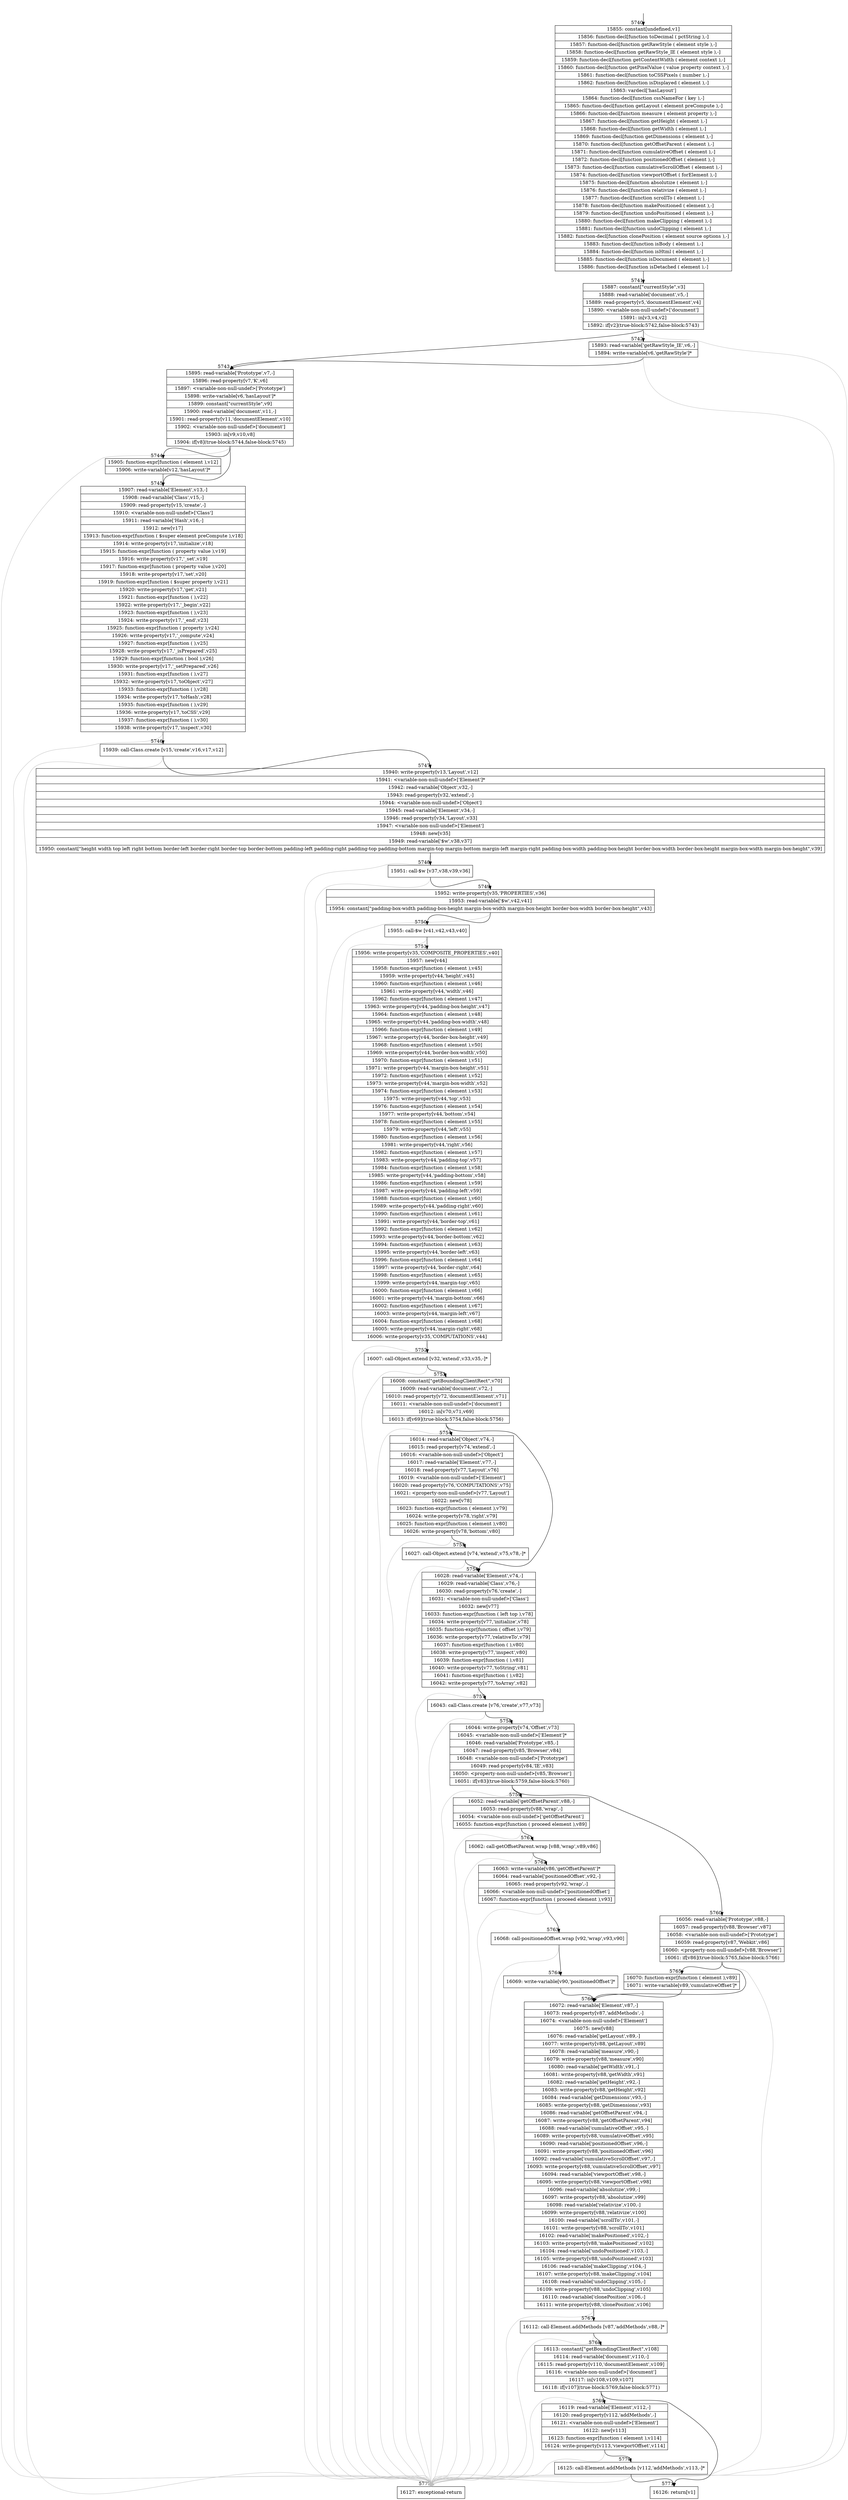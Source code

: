 digraph {
rankdir="TD"
BB_entry369[shape=none,label=""];
BB_entry369 -> BB5740 [tailport=s, headport=n, headlabel="    5740"]
BB5740 [shape=record label="{15855: constant[undefined,v1]|15856: function-decl[function toDecimal ( pctString ),-]|15857: function-decl[function getRawStyle ( element style ),-]|15858: function-decl[function getRawStyle_IE ( element style ),-]|15859: function-decl[function getContentWidth ( element context ),-]|15860: function-decl[function getPixelValue ( value property context ),-]|15861: function-decl[function toCSSPixels ( number ),-]|15862: function-decl[function isDisplayed ( element ),-]|15863: vardecl['hasLayout']|15864: function-decl[function cssNameFor ( key ),-]|15865: function-decl[function getLayout ( element preCompute ),-]|15866: function-decl[function measure ( element property ),-]|15867: function-decl[function getHeight ( element ),-]|15868: function-decl[function getWidth ( element ),-]|15869: function-decl[function getDimensions ( element ),-]|15870: function-decl[function getOffsetParent ( element ),-]|15871: function-decl[function cumulativeOffset ( element ),-]|15872: function-decl[function positionedOffset ( element ),-]|15873: function-decl[function cumulativeScrollOffset ( element ),-]|15874: function-decl[function viewportOffset ( forElement ),-]|15875: function-decl[function absolutize ( element ),-]|15876: function-decl[function relativize ( element ),-]|15877: function-decl[function scrollTo ( element ),-]|15878: function-decl[function makePositioned ( element ),-]|15879: function-decl[function undoPositioned ( element ),-]|15880: function-decl[function makeClipping ( element ),-]|15881: function-decl[function undoClipping ( element ),-]|15882: function-decl[function clonePosition ( element source options ),-]|15883: function-decl[function isBody ( element ),-]|15884: function-decl[function isHtml ( element ),-]|15885: function-decl[function isDocument ( element ),-]|15886: function-decl[function isDetached ( element ),-]}" ] 
BB5740 -> BB5741 [tailport=s, headport=n, headlabel="      5741"]
BB5741 [shape=record label="{15887: constant[\"currentStyle\",v3]|15888: read-variable['document',v5,-]|15889: read-property[v5,'documentElement',v4]|15890: \<variable-non-null-undef\>['document']|15891: in[v3,v4,v2]|15892: if[v2](true-block:5742,false-block:5743)}" ] 
BB5741 -> BB5742 [tailport=s, headport=n, headlabel="      5742"]
BB5741 -> BB5743 [tailport=s, headport=n, headlabel="      5743"]
BB5741 -> BB5772 [tailport=s, headport=n, color=gray, headlabel="      5772"]
BB5742 [shape=record label="{15893: read-variable['getRawStyle_IE',v6,-]|15894: write-variable[v6,'getRawStyle']*}" ] 
BB5742 -> BB5743 [tailport=s, headport=n]
BB5742 -> BB5772 [tailport=s, headport=n, color=gray]
BB5743 [shape=record label="{15895: read-variable['Prototype',v7,-]|15896: read-property[v7,'K',v6]|15897: \<variable-non-null-undef\>['Prototype']|15898: write-variable[v6,'hasLayout']*|15899: constant[\"currentStyle\",v9]|15900: read-variable['document',v11,-]|15901: read-property[v11,'documentElement',v10]|15902: \<variable-non-null-undef\>['document']|15903: in[v9,v10,v8]|15904: if[v8](true-block:5744,false-block:5745)}" ] 
BB5743 -> BB5744 [tailport=s, headport=n, headlabel="      5744"]
BB5743 -> BB5745 [tailport=s, headport=n, headlabel="      5745"]
BB5743 -> BB5772 [tailport=s, headport=n, color=gray]
BB5744 [shape=record label="{15905: function-expr[function ( element ),v12]|15906: write-variable[v12,'hasLayout']*}" ] 
BB5744 -> BB5745 [tailport=s, headport=n]
BB5745 [shape=record label="{15907: read-variable['Element',v13,-]|15908: read-variable['Class',v15,-]|15909: read-property[v15,'create',-]|15910: \<variable-non-null-undef\>['Class']|15911: read-variable['Hash',v16,-]|15912: new[v17]|15913: function-expr[function ( $super element preCompute ),v18]|15914: write-property[v17,'initialize',v18]|15915: function-expr[function ( property value ),v19]|15916: write-property[v17,'_set',v19]|15917: function-expr[function ( property value ),v20]|15918: write-property[v17,'set',v20]|15919: function-expr[function ( $super property ),v21]|15920: write-property[v17,'get',v21]|15921: function-expr[function ( ),v22]|15922: write-property[v17,'_begin',v22]|15923: function-expr[function ( ),v23]|15924: write-property[v17,'_end',v23]|15925: function-expr[function ( property ),v24]|15926: write-property[v17,'_compute',v24]|15927: function-expr[function ( ),v25]|15928: write-property[v17,'_isPrepared',v25]|15929: function-expr[function ( bool ),v26]|15930: write-property[v17,'_setPrepared',v26]|15931: function-expr[function ( ),v27]|15932: write-property[v17,'toObject',v27]|15933: function-expr[function ( ),v28]|15934: write-property[v17,'toHash',v28]|15935: function-expr[function ( ),v29]|15936: write-property[v17,'toCSS',v29]|15937: function-expr[function ( ),v30]|15938: write-property[v17,'inspect',v30]}" ] 
BB5745 -> BB5746 [tailport=s, headport=n, headlabel="      5746"]
BB5745 -> BB5772 [tailport=s, headport=n, color=gray]
BB5746 [shape=record label="{15939: call-Class.create [v15,'create',v16,v17,v12]}" ] 
BB5746 -> BB5747 [tailport=s, headport=n, headlabel="      5747"]
BB5746 -> BB5772 [tailport=s, headport=n, color=gray]
BB5747 [shape=record label="{15940: write-property[v13,'Layout',v12]|15941: \<variable-non-null-undef\>['Element']*|15942: read-variable['Object',v32,-]|15943: read-property[v32,'extend',-]|15944: \<variable-non-null-undef\>['Object']|15945: read-variable['Element',v34,-]|15946: read-property[v34,'Layout',v33]|15947: \<variable-non-null-undef\>['Element']|15948: new[v35]|15949: read-variable['$w',v38,v37]|15950: constant[\"height width top left right bottom border-left border-right border-top border-bottom padding-left padding-right padding-top padding-bottom margin-top margin-bottom margin-left margin-right padding-box-width padding-box-height border-box-width border-box-height margin-box-width margin-box-height\",v39]}" ] 
BB5747 -> BB5748 [tailport=s, headport=n, headlabel="      5748"]
BB5747 -> BB5772 [tailport=s, headport=n, color=gray]
BB5748 [shape=record label="{15951: call-$w [v37,v38,v39,v36]}" ] 
BB5748 -> BB5749 [tailport=s, headport=n, headlabel="      5749"]
BB5748 -> BB5772 [tailport=s, headport=n, color=gray]
BB5749 [shape=record label="{15952: write-property[v35,'PROPERTIES',v36]|15953: read-variable['$w',v42,v41]|15954: constant[\"padding-box-width padding-box-height margin-box-width margin-box-height border-box-width border-box-height\",v43]}" ] 
BB5749 -> BB5750 [tailport=s, headport=n, headlabel="      5750"]
BB5749 -> BB5772 [tailport=s, headport=n, color=gray]
BB5750 [shape=record label="{15955: call-$w [v41,v42,v43,v40]}" ] 
BB5750 -> BB5751 [tailport=s, headport=n, headlabel="      5751"]
BB5750 -> BB5772 [tailport=s, headport=n, color=gray]
BB5751 [shape=record label="{15956: write-property[v35,'COMPOSITE_PROPERTIES',v40]|15957: new[v44]|15958: function-expr[function ( element ),v45]|15959: write-property[v44,'height',v45]|15960: function-expr[function ( element ),v46]|15961: write-property[v44,'width',v46]|15962: function-expr[function ( element ),v47]|15963: write-property[v44,'padding-box-height',v47]|15964: function-expr[function ( element ),v48]|15965: write-property[v44,'padding-box-width',v48]|15966: function-expr[function ( element ),v49]|15967: write-property[v44,'border-box-height',v49]|15968: function-expr[function ( element ),v50]|15969: write-property[v44,'border-box-width',v50]|15970: function-expr[function ( element ),v51]|15971: write-property[v44,'margin-box-height',v51]|15972: function-expr[function ( element ),v52]|15973: write-property[v44,'margin-box-width',v52]|15974: function-expr[function ( element ),v53]|15975: write-property[v44,'top',v53]|15976: function-expr[function ( element ),v54]|15977: write-property[v44,'bottom',v54]|15978: function-expr[function ( element ),v55]|15979: write-property[v44,'left',v55]|15980: function-expr[function ( element ),v56]|15981: write-property[v44,'right',v56]|15982: function-expr[function ( element ),v57]|15983: write-property[v44,'padding-top',v57]|15984: function-expr[function ( element ),v58]|15985: write-property[v44,'padding-bottom',v58]|15986: function-expr[function ( element ),v59]|15987: write-property[v44,'padding-left',v59]|15988: function-expr[function ( element ),v60]|15989: write-property[v44,'padding-right',v60]|15990: function-expr[function ( element ),v61]|15991: write-property[v44,'border-top',v61]|15992: function-expr[function ( element ),v62]|15993: write-property[v44,'border-bottom',v62]|15994: function-expr[function ( element ),v63]|15995: write-property[v44,'border-left',v63]|15996: function-expr[function ( element ),v64]|15997: write-property[v44,'border-right',v64]|15998: function-expr[function ( element ),v65]|15999: write-property[v44,'margin-top',v65]|16000: function-expr[function ( element ),v66]|16001: write-property[v44,'margin-bottom',v66]|16002: function-expr[function ( element ),v67]|16003: write-property[v44,'margin-left',v67]|16004: function-expr[function ( element ),v68]|16005: write-property[v44,'margin-right',v68]|16006: write-property[v35,'COMPUTATIONS',v44]}" ] 
BB5751 -> BB5752 [tailport=s, headport=n, headlabel="      5752"]
BB5751 -> BB5772 [tailport=s, headport=n, color=gray]
BB5752 [shape=record label="{16007: call-Object.extend [v32,'extend',v33,v35,-]*}" ] 
BB5752 -> BB5753 [tailport=s, headport=n, headlabel="      5753"]
BB5752 -> BB5772 [tailport=s, headport=n, color=gray]
BB5753 [shape=record label="{16008: constant[\"getBoundingClientRect\",v70]|16009: read-variable['document',v72,-]|16010: read-property[v72,'documentElement',v71]|16011: \<variable-non-null-undef\>['document']|16012: in[v70,v71,v69]|16013: if[v69](true-block:5754,false-block:5756)}" ] 
BB5753 -> BB5754 [tailport=s, headport=n, headlabel="      5754"]
BB5753 -> BB5756 [tailport=s, headport=n, headlabel="      5756"]
BB5753 -> BB5772 [tailport=s, headport=n, color=gray]
BB5754 [shape=record label="{16014: read-variable['Object',v74,-]|16015: read-property[v74,'extend',-]|16016: \<variable-non-null-undef\>['Object']|16017: read-variable['Element',v77,-]|16018: read-property[v77,'Layout',v76]|16019: \<variable-non-null-undef\>['Element']|16020: read-property[v76,'COMPUTATIONS',v75]|16021: \<property-non-null-undef\>[v77,'Layout']|16022: new[v78]|16023: function-expr[function ( element ),v79]|16024: write-property[v78,'right',v79]|16025: function-expr[function ( element ),v80]|16026: write-property[v78,'bottom',v80]}" ] 
BB5754 -> BB5755 [tailport=s, headport=n, headlabel="      5755"]
BB5754 -> BB5772 [tailport=s, headport=n, color=gray]
BB5755 [shape=record label="{16027: call-Object.extend [v74,'extend',v75,v78,-]*}" ] 
BB5755 -> BB5756 [tailport=s, headport=n]
BB5755 -> BB5772 [tailport=s, headport=n, color=gray]
BB5756 [shape=record label="{16028: read-variable['Element',v74,-]|16029: read-variable['Class',v76,-]|16030: read-property[v76,'create',-]|16031: \<variable-non-null-undef\>['Class']|16032: new[v77]|16033: function-expr[function ( left top ),v78]|16034: write-property[v77,'initialize',v78]|16035: function-expr[function ( offset ),v79]|16036: write-property[v77,'relativeTo',v79]|16037: function-expr[function ( ),v80]|16038: write-property[v77,'inspect',v80]|16039: function-expr[function ( ),v81]|16040: write-property[v77,'toString',v81]|16041: function-expr[function ( ),v82]|16042: write-property[v77,'toArray',v82]}" ] 
BB5756 -> BB5757 [tailport=s, headport=n, headlabel="      5757"]
BB5756 -> BB5772 [tailport=s, headport=n, color=gray]
BB5757 [shape=record label="{16043: call-Class.create [v76,'create',v77,v73]}" ] 
BB5757 -> BB5758 [tailport=s, headport=n, headlabel="      5758"]
BB5757 -> BB5772 [tailport=s, headport=n, color=gray]
BB5758 [shape=record label="{16044: write-property[v74,'Offset',v73]|16045: \<variable-non-null-undef\>['Element']*|16046: read-variable['Prototype',v85,-]|16047: read-property[v85,'Browser',v84]|16048: \<variable-non-null-undef\>['Prototype']|16049: read-property[v84,'IE',v83]|16050: \<property-non-null-undef\>[v85,'Browser']|16051: if[v83](true-block:5759,false-block:5760)}" ] 
BB5758 -> BB5759 [tailport=s, headport=n, headlabel="      5759"]
BB5758 -> BB5760 [tailport=s, headport=n, headlabel="      5760"]
BB5758 -> BB5772 [tailport=s, headport=n, color=gray]
BB5759 [shape=record label="{16052: read-variable['getOffsetParent',v88,-]|16053: read-property[v88,'wrap',-]|16054: \<variable-non-null-undef\>['getOffsetParent']|16055: function-expr[function ( proceed element ),v89]}" ] 
BB5759 -> BB5761 [tailport=s, headport=n, headlabel="      5761"]
BB5759 -> BB5772 [tailport=s, headport=n, color=gray]
BB5760 [shape=record label="{16056: read-variable['Prototype',v88,-]|16057: read-property[v88,'Browser',v87]|16058: \<variable-non-null-undef\>['Prototype']|16059: read-property[v87,'Webkit',v86]|16060: \<property-non-null-undef\>[v88,'Browser']|16061: if[v86](true-block:5765,false-block:5766)}" ] 
BB5760 -> BB5765 [tailport=s, headport=n, headlabel="      5765"]
BB5760 -> BB5766 [tailport=s, headport=n, headlabel="      5766"]
BB5760 -> BB5772 [tailport=s, headport=n, color=gray]
BB5761 [shape=record label="{16062: call-getOffsetParent.wrap [v88,'wrap',v89,v86]}" ] 
BB5761 -> BB5762 [tailport=s, headport=n, headlabel="      5762"]
BB5761 -> BB5772 [tailport=s, headport=n, color=gray]
BB5762 [shape=record label="{16063: write-variable[v86,'getOffsetParent']*|16064: read-variable['positionedOffset',v92,-]|16065: read-property[v92,'wrap',-]|16066: \<variable-non-null-undef\>['positionedOffset']|16067: function-expr[function ( proceed element ),v93]}" ] 
BB5762 -> BB5763 [tailport=s, headport=n, headlabel="      5763"]
BB5762 -> BB5772 [tailport=s, headport=n, color=gray]
BB5763 [shape=record label="{16068: call-positionedOffset.wrap [v92,'wrap',v93,v90]}" ] 
BB5763 -> BB5764 [tailport=s, headport=n, headlabel="      5764"]
BB5763 -> BB5772 [tailport=s, headport=n, color=gray]
BB5764 [shape=record label="{16069: write-variable[v90,'positionedOffset']*}" ] 
BB5764 -> BB5766 [tailport=s, headport=n]
BB5765 [shape=record label="{16070: function-expr[function ( element ),v89]|16071: write-variable[v89,'cumulativeOffset']*}" ] 
BB5765 -> BB5766 [tailport=s, headport=n]
BB5766 [shape=record label="{16072: read-variable['Element',v87,-]|16073: read-property[v87,'addMethods',-]|16074: \<variable-non-null-undef\>['Element']|16075: new[v88]|16076: read-variable['getLayout',v89,-]|16077: write-property[v88,'getLayout',v89]|16078: read-variable['measure',v90,-]|16079: write-property[v88,'measure',v90]|16080: read-variable['getWidth',v91,-]|16081: write-property[v88,'getWidth',v91]|16082: read-variable['getHeight',v92,-]|16083: write-property[v88,'getHeight',v92]|16084: read-variable['getDimensions',v93,-]|16085: write-property[v88,'getDimensions',v93]|16086: read-variable['getOffsetParent',v94,-]|16087: write-property[v88,'getOffsetParent',v94]|16088: read-variable['cumulativeOffset',v95,-]|16089: write-property[v88,'cumulativeOffset',v95]|16090: read-variable['positionedOffset',v96,-]|16091: write-property[v88,'positionedOffset',v96]|16092: read-variable['cumulativeScrollOffset',v97,-]|16093: write-property[v88,'cumulativeScrollOffset',v97]|16094: read-variable['viewportOffset',v98,-]|16095: write-property[v88,'viewportOffset',v98]|16096: read-variable['absolutize',v99,-]|16097: write-property[v88,'absolutize',v99]|16098: read-variable['relativize',v100,-]|16099: write-property[v88,'relativize',v100]|16100: read-variable['scrollTo',v101,-]|16101: write-property[v88,'scrollTo',v101]|16102: read-variable['makePositioned',v102,-]|16103: write-property[v88,'makePositioned',v102]|16104: read-variable['undoPositioned',v103,-]|16105: write-property[v88,'undoPositioned',v103]|16106: read-variable['makeClipping',v104,-]|16107: write-property[v88,'makeClipping',v104]|16108: read-variable['undoClipping',v105,-]|16109: write-property[v88,'undoClipping',v105]|16110: read-variable['clonePosition',v106,-]|16111: write-property[v88,'clonePosition',v106]}" ] 
BB5766 -> BB5767 [tailport=s, headport=n, headlabel="      5767"]
BB5766 -> BB5772 [tailport=s, headport=n, color=gray]
BB5767 [shape=record label="{16112: call-Element.addMethods [v87,'addMethods',v88,-]*}" ] 
BB5767 -> BB5768 [tailport=s, headport=n, headlabel="      5768"]
BB5767 -> BB5772 [tailport=s, headport=n, color=gray]
BB5768 [shape=record label="{16113: constant[\"getBoundingClientRect\",v108]|16114: read-variable['document',v110,-]|16115: read-property[v110,'documentElement',v109]|16116: \<variable-non-null-undef\>['document']|16117: in[v108,v109,v107]|16118: if[v107](true-block:5769,false-block:5771)}" ] 
BB5768 -> BB5769 [tailport=s, headport=n, headlabel="      5769"]
BB5768 -> BB5771 [tailport=s, headport=n, headlabel="      5771"]
BB5768 -> BB5772 [tailport=s, headport=n, color=gray]
BB5769 [shape=record label="{16119: read-variable['Element',v112,-]|16120: read-property[v112,'addMethods',-]|16121: \<variable-non-null-undef\>['Element']|16122: new[v113]|16123: function-expr[function ( element ),v114]|16124: write-property[v113,'viewportOffset',v114]}" ] 
BB5769 -> BB5770 [tailport=s, headport=n, headlabel="      5770"]
BB5769 -> BB5772 [tailport=s, headport=n, color=gray]
BB5770 [shape=record label="{16125: call-Element.addMethods [v112,'addMethods',v113,-]*}" ] 
BB5770 -> BB5771 [tailport=s, headport=n]
BB5770 -> BB5772 [tailport=s, headport=n, color=gray]
BB5771 [shape=record label="{16126: return[v1]}" ] 
BB5772 [shape=record label="{16127: exceptional-return}" ] 
//#$~ 4398
}
